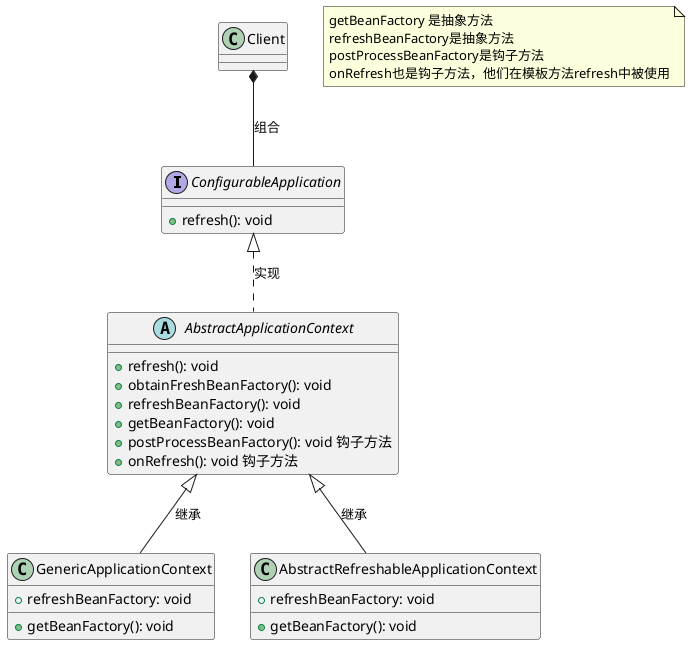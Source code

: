 @startuml

interface ConfigurableApplication {
    + refresh(): void
}

abstract class AbstractApplicationContext {
    + refresh(): void
    + obtainFreshBeanFactory(): void
    + refreshBeanFactory(): void
    + getBeanFactory(): void
    + postProcessBeanFactory(): void 钩子方法
    + onRefresh(): void 钩子方法
}

class GenericApplicationContext {
    + getBeanFactory(): void
    + refreshBeanFactory: void
}


class AbstractRefreshableApplicationContext {
    + getBeanFactory(): void
    + refreshBeanFactory: void
}

ConfigurableApplication <|.. AbstractApplicationContext:实现

AbstractApplicationContext <|-- GenericApplicationContext:继承

AbstractApplicationContext <|-- AbstractRefreshableApplicationContext:继承


class Client {

}

Client *-- ConfigurableApplication:组合

note "getBeanFactory 是抽象方法\nrefreshBeanFactory是抽象方法\npostProcessBeanFactory是钩子方法\nonRefresh也是钩子方法，他们在模板方法refresh中被使用" as N1

@enduml